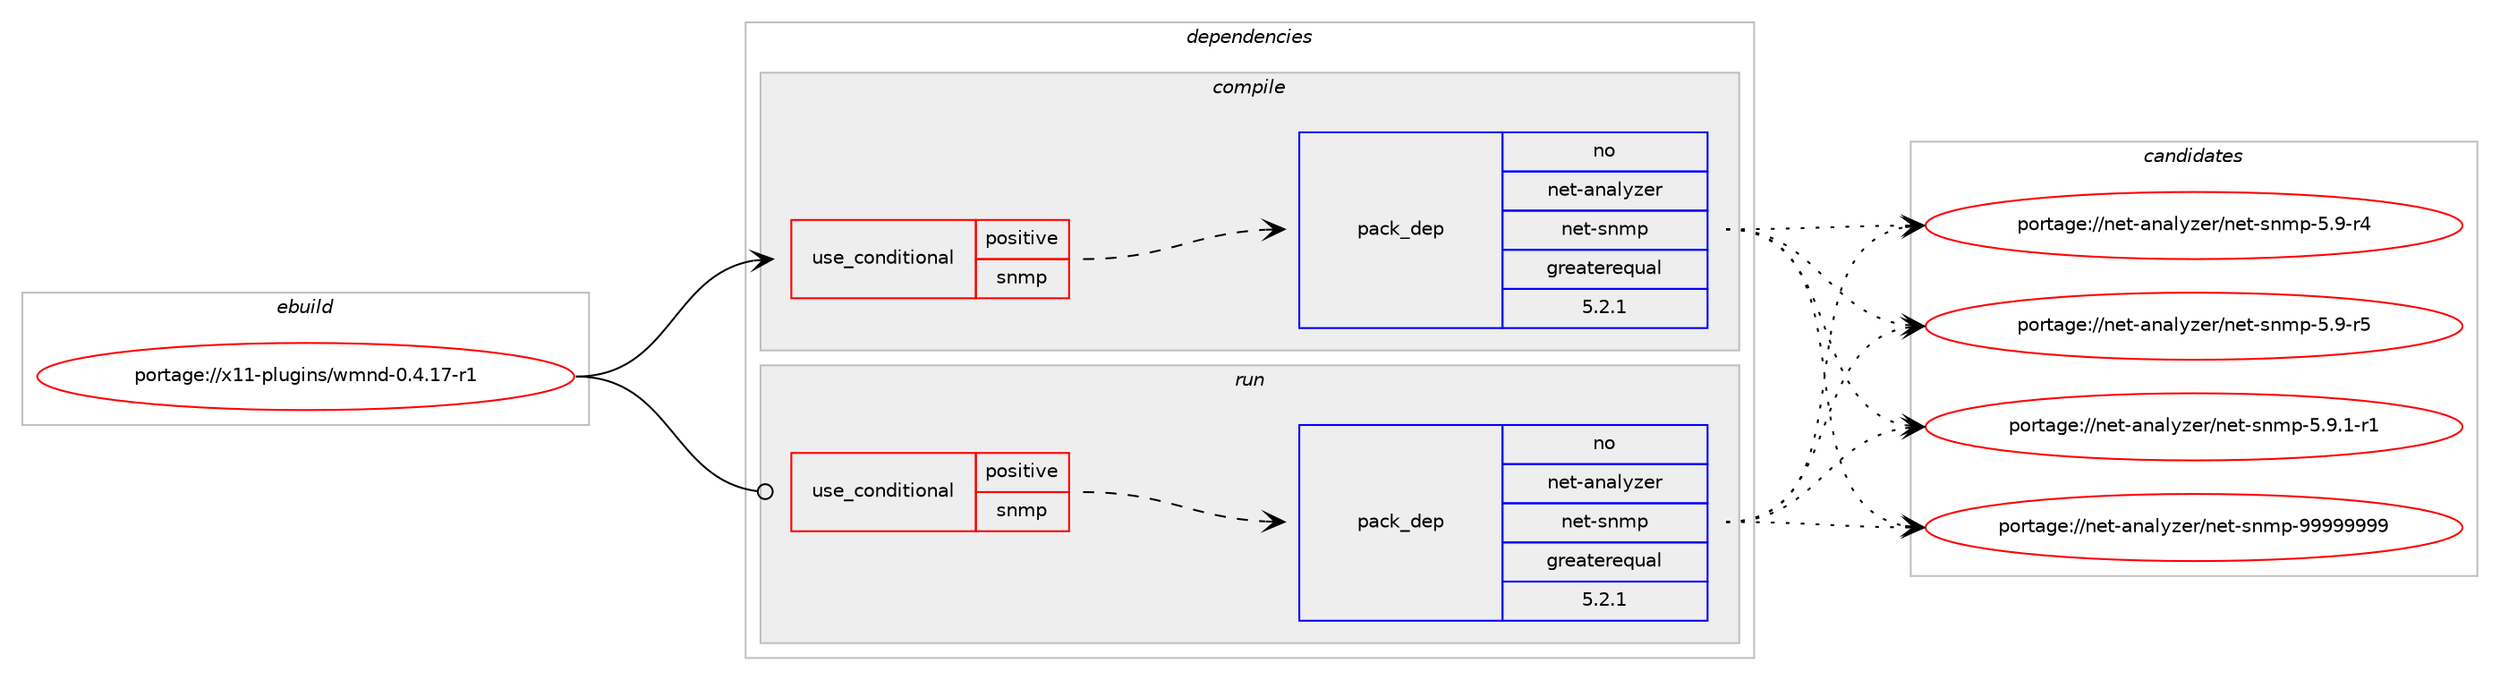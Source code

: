 digraph prolog {

# *************
# Graph options
# *************

newrank=true;
concentrate=true;
compound=true;
graph [rankdir=LR,fontname=Helvetica,fontsize=10,ranksep=1.5];#, ranksep=2.5, nodesep=0.2];
edge  [arrowhead=vee];
node  [fontname=Helvetica,fontsize=10];

# **********
# The ebuild
# **********

subgraph cluster_leftcol {
color=gray;
rank=same;
label=<<i>ebuild</i>>;
id [label="portage://x11-plugins/wmnd-0.4.17-r1", color=red, width=4, href="../x11-plugins/wmnd-0.4.17-r1.svg"];
}

# ****************
# The dependencies
# ****************

subgraph cluster_midcol {
color=gray;
label=<<i>dependencies</i>>;
subgraph cluster_compile {
fillcolor="#eeeeee";
style=filled;
label=<<i>compile</i>>;
subgraph cond447 {
dependency2901 [label=<<TABLE BORDER="0" CELLBORDER="1" CELLSPACING="0" CELLPADDING="4"><TR><TD ROWSPAN="3" CELLPADDING="10">use_conditional</TD></TR><TR><TD>positive</TD></TR><TR><TD>snmp</TD></TR></TABLE>>, shape=none, color=red];
subgraph pack2433 {
dependency2902 [label=<<TABLE BORDER="0" CELLBORDER="1" CELLSPACING="0" CELLPADDING="4" WIDTH="220"><TR><TD ROWSPAN="6" CELLPADDING="30">pack_dep</TD></TR><TR><TD WIDTH="110">no</TD></TR><TR><TD>net-analyzer</TD></TR><TR><TD>net-snmp</TD></TR><TR><TD>greaterequal</TD></TR><TR><TD>5.2.1</TD></TR></TABLE>>, shape=none, color=blue];
}
dependency2901:e -> dependency2902:w [weight=20,style="dashed",arrowhead="vee"];
}
id:e -> dependency2901:w [weight=20,style="solid",arrowhead="vee"];
# *** BEGIN UNKNOWN DEPENDENCY TYPE (TODO) ***
# id -> package_dependency(portage://x11-plugins/wmnd-0.4.17-r1,install,no,x11-base,xorg-proto,none,[,,],[],[])
# *** END UNKNOWN DEPENDENCY TYPE (TODO) ***

# *** BEGIN UNKNOWN DEPENDENCY TYPE (TODO) ***
# id -> package_dependency(portage://x11-plugins/wmnd-0.4.17-r1,install,no,x11-libs,libX11,none,[,,],[],[])
# *** END UNKNOWN DEPENDENCY TYPE (TODO) ***

# *** BEGIN UNKNOWN DEPENDENCY TYPE (TODO) ***
# id -> package_dependency(portage://x11-plugins/wmnd-0.4.17-r1,install,no,x11-libs,libXext,none,[,,],[],[])
# *** END UNKNOWN DEPENDENCY TYPE (TODO) ***

# *** BEGIN UNKNOWN DEPENDENCY TYPE (TODO) ***
# id -> package_dependency(portage://x11-plugins/wmnd-0.4.17-r1,install,no,x11-libs,libXpm,none,[,,],[],[])
# *** END UNKNOWN DEPENDENCY TYPE (TODO) ***

# *** BEGIN UNKNOWN DEPENDENCY TYPE (TODO) ***
# id -> package_dependency(portage://x11-plugins/wmnd-0.4.17-r1,install,no,x11-libs,libXt,none,[,,],[],[])
# *** END UNKNOWN DEPENDENCY TYPE (TODO) ***

}
subgraph cluster_compileandrun {
fillcolor="#eeeeee";
style=filled;
label=<<i>compile and run</i>>;
}
subgraph cluster_run {
fillcolor="#eeeeee";
style=filled;
label=<<i>run</i>>;
subgraph cond448 {
dependency2903 [label=<<TABLE BORDER="0" CELLBORDER="1" CELLSPACING="0" CELLPADDING="4"><TR><TD ROWSPAN="3" CELLPADDING="10">use_conditional</TD></TR><TR><TD>positive</TD></TR><TR><TD>snmp</TD></TR></TABLE>>, shape=none, color=red];
subgraph pack2434 {
dependency2904 [label=<<TABLE BORDER="0" CELLBORDER="1" CELLSPACING="0" CELLPADDING="4" WIDTH="220"><TR><TD ROWSPAN="6" CELLPADDING="30">pack_dep</TD></TR><TR><TD WIDTH="110">no</TD></TR><TR><TD>net-analyzer</TD></TR><TR><TD>net-snmp</TD></TR><TR><TD>greaterequal</TD></TR><TR><TD>5.2.1</TD></TR></TABLE>>, shape=none, color=blue];
}
dependency2903:e -> dependency2904:w [weight=20,style="dashed",arrowhead="vee"];
}
id:e -> dependency2903:w [weight=20,style="solid",arrowhead="odot"];
# *** BEGIN UNKNOWN DEPENDENCY TYPE (TODO) ***
# id -> package_dependency(portage://x11-plugins/wmnd-0.4.17-r1,run,no,x11-libs,libX11,none,[,,],[],[])
# *** END UNKNOWN DEPENDENCY TYPE (TODO) ***

# *** BEGIN UNKNOWN DEPENDENCY TYPE (TODO) ***
# id -> package_dependency(portage://x11-plugins/wmnd-0.4.17-r1,run,no,x11-libs,libXext,none,[,,],[],[])
# *** END UNKNOWN DEPENDENCY TYPE (TODO) ***

# *** BEGIN UNKNOWN DEPENDENCY TYPE (TODO) ***
# id -> package_dependency(portage://x11-plugins/wmnd-0.4.17-r1,run,no,x11-libs,libXpm,none,[,,],[],[])
# *** END UNKNOWN DEPENDENCY TYPE (TODO) ***

# *** BEGIN UNKNOWN DEPENDENCY TYPE (TODO) ***
# id -> package_dependency(portage://x11-plugins/wmnd-0.4.17-r1,run,no,x11-libs,libXt,none,[,,],[],[])
# *** END UNKNOWN DEPENDENCY TYPE (TODO) ***

}
}

# **************
# The candidates
# **************

subgraph cluster_choices {
rank=same;
color=gray;
label=<<i>candidates</i>>;

subgraph choice2433 {
color=black;
nodesep=1;
choice1101011164597110971081211221011144711010111645115110109112455346574511452 [label="portage://net-analyzer/net-snmp-5.9-r4", color=red, width=4,href="../net-analyzer/net-snmp-5.9-r4.svg"];
choice1101011164597110971081211221011144711010111645115110109112455346574511453 [label="portage://net-analyzer/net-snmp-5.9-r5", color=red, width=4,href="../net-analyzer/net-snmp-5.9-r5.svg"];
choice11010111645971109710812112210111447110101116451151101091124553465746494511449 [label="portage://net-analyzer/net-snmp-5.9.1-r1", color=red, width=4,href="../net-analyzer/net-snmp-5.9.1-r1.svg"];
choice1101011164597110971081211221011144711010111645115110109112455757575757575757 [label="portage://net-analyzer/net-snmp-99999999", color=red, width=4,href="../net-analyzer/net-snmp-99999999.svg"];
dependency2902:e -> choice1101011164597110971081211221011144711010111645115110109112455346574511452:w [style=dotted,weight="100"];
dependency2902:e -> choice1101011164597110971081211221011144711010111645115110109112455346574511453:w [style=dotted,weight="100"];
dependency2902:e -> choice11010111645971109710812112210111447110101116451151101091124553465746494511449:w [style=dotted,weight="100"];
dependency2902:e -> choice1101011164597110971081211221011144711010111645115110109112455757575757575757:w [style=dotted,weight="100"];
}
subgraph choice2434 {
color=black;
nodesep=1;
choice1101011164597110971081211221011144711010111645115110109112455346574511452 [label="portage://net-analyzer/net-snmp-5.9-r4", color=red, width=4,href="../net-analyzer/net-snmp-5.9-r4.svg"];
choice1101011164597110971081211221011144711010111645115110109112455346574511453 [label="portage://net-analyzer/net-snmp-5.9-r5", color=red, width=4,href="../net-analyzer/net-snmp-5.9-r5.svg"];
choice11010111645971109710812112210111447110101116451151101091124553465746494511449 [label="portage://net-analyzer/net-snmp-5.9.1-r1", color=red, width=4,href="../net-analyzer/net-snmp-5.9.1-r1.svg"];
choice1101011164597110971081211221011144711010111645115110109112455757575757575757 [label="portage://net-analyzer/net-snmp-99999999", color=red, width=4,href="../net-analyzer/net-snmp-99999999.svg"];
dependency2904:e -> choice1101011164597110971081211221011144711010111645115110109112455346574511452:w [style=dotted,weight="100"];
dependency2904:e -> choice1101011164597110971081211221011144711010111645115110109112455346574511453:w [style=dotted,weight="100"];
dependency2904:e -> choice11010111645971109710812112210111447110101116451151101091124553465746494511449:w [style=dotted,weight="100"];
dependency2904:e -> choice1101011164597110971081211221011144711010111645115110109112455757575757575757:w [style=dotted,weight="100"];
}
}

}
